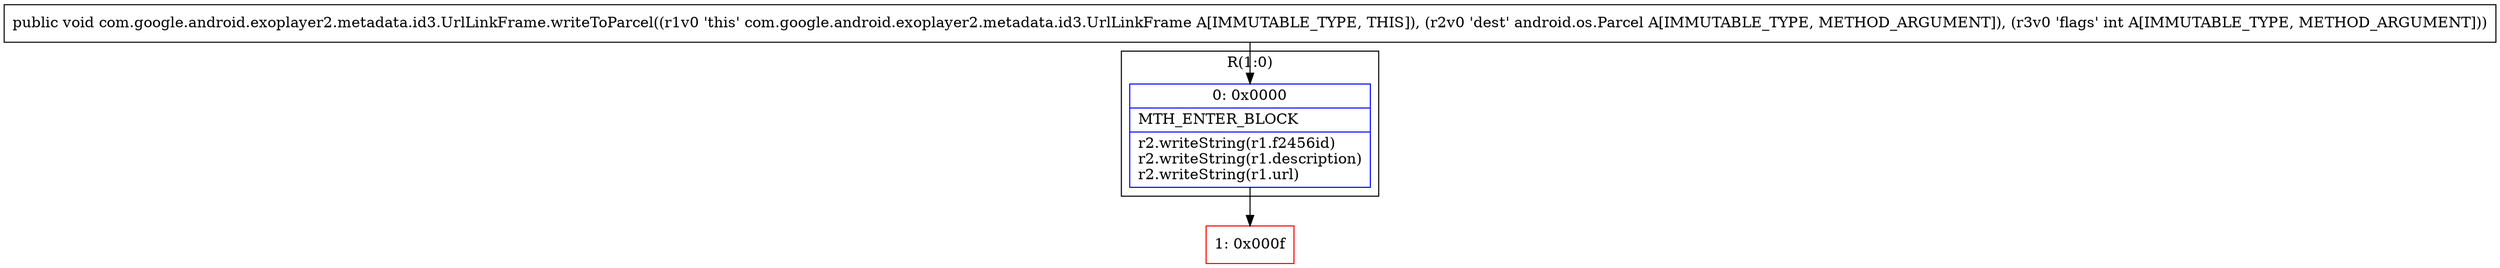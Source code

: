 digraph "CFG forcom.google.android.exoplayer2.metadata.id3.UrlLinkFrame.writeToParcel(Landroid\/os\/Parcel;I)V" {
subgraph cluster_Region_2023616056 {
label = "R(1:0)";
node [shape=record,color=blue];
Node_0 [shape=record,label="{0\:\ 0x0000|MTH_ENTER_BLOCK\l|r2.writeString(r1.f2456id)\lr2.writeString(r1.description)\lr2.writeString(r1.url)\l}"];
}
Node_1 [shape=record,color=red,label="{1\:\ 0x000f}"];
MethodNode[shape=record,label="{public void com.google.android.exoplayer2.metadata.id3.UrlLinkFrame.writeToParcel((r1v0 'this' com.google.android.exoplayer2.metadata.id3.UrlLinkFrame A[IMMUTABLE_TYPE, THIS]), (r2v0 'dest' android.os.Parcel A[IMMUTABLE_TYPE, METHOD_ARGUMENT]), (r3v0 'flags' int A[IMMUTABLE_TYPE, METHOD_ARGUMENT])) }"];
MethodNode -> Node_0;
Node_0 -> Node_1;
}

